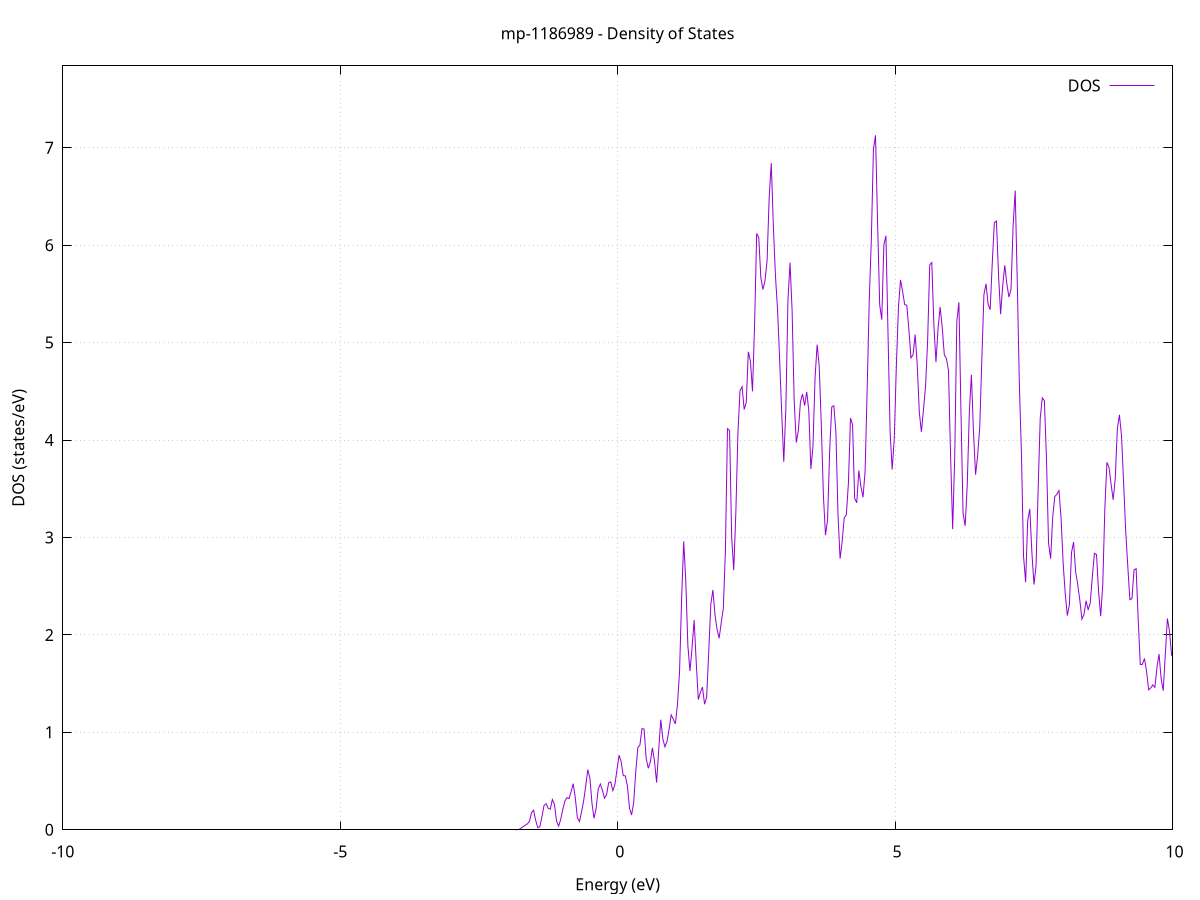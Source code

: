 set title 'mp-1186989 - Density of States'
set xlabel 'Energy (eV)'
set ylabel 'DOS (states/eV)'
set grid
set xrange [-10:10]
set yrange [0:7.840]
set xzeroaxis lt -1
set terminal png size 800,600
set output 'mp-1186989_dos_gnuplot.png'
plot '-' using 1:2 with lines title 'DOS'
-44.425500 0.000000
-44.388000 0.000000
-44.350400 0.000000
-44.312800 0.000000
-44.275200 0.000000
-44.237700 0.000000
-44.200100 0.000000
-44.162500 0.000000
-44.124900 0.000000
-44.087400 0.000000
-44.049800 0.000000
-44.012200 0.000000
-43.974600 0.000000
-43.937100 0.000000
-43.899500 0.000000
-43.861900 0.000000
-43.824300 0.000000
-43.786800 0.000000
-43.749200 0.000000
-43.711600 0.000000
-43.674000 0.000000
-43.636500 0.000000
-43.598900 0.000000
-43.561300 0.000000
-43.523700 0.000000
-43.486200 0.000000
-43.448600 0.000000
-43.411000 0.000000
-43.373400 0.000000
-43.335900 0.000000
-43.298300 0.000000
-43.260700 0.000000
-43.223100 0.000000
-43.185600 0.000000
-43.148000 0.000000
-43.110400 0.000000
-43.072800 0.000000
-43.035300 0.000000
-42.997700 0.000000
-42.960100 0.000000
-42.922500 0.000000
-42.885000 0.000000
-42.847400 0.000000
-42.809800 0.000000
-42.772200 0.000000
-42.734700 0.000000
-42.697100 0.000000
-42.659500 0.000000
-42.621900 0.000000
-42.584400 0.000000
-42.546800 0.000000
-42.509200 0.000000
-42.471600 0.000000
-42.434100 0.000000
-42.396500 0.000000
-42.358900 0.000000
-42.321300 0.000000
-42.283800 0.000000
-42.246200 0.000000
-42.208600 0.000000
-42.171000 0.000000
-42.133500 0.000000
-42.095900 0.000000
-42.058300 0.000000
-42.020700 0.000000
-41.983200 0.000000
-41.945600 0.000000
-41.908000 0.000000
-41.870400 0.000000
-41.832900 0.000000
-41.795300 0.000000
-41.757700 0.000000
-41.720100 0.000000
-41.682600 0.000000
-41.645000 0.000000
-41.607400 0.000000
-41.569800 0.000000
-41.532300 0.000000
-41.494700 0.000000
-41.457100 0.000000
-41.419500 0.000000
-41.382000 0.000000
-41.344400 0.000000
-41.306800 0.000000
-41.269200 0.000000
-41.231700 0.000000
-41.194100 0.000000
-41.156500 0.000400
-41.118900 0.029800
-41.081400 0.715500
-41.043800 6.028800
-41.006200 18.104100
-40.968600 19.587100
-40.931100 7.642500
-40.893500 1.065400
-40.855900 0.052300
-40.818300 0.000900
-40.780800 0.000000
-40.743200 0.000000
-40.705600 0.000000
-40.668000 0.000000
-40.630500 0.000000
-40.592900 0.000000
-40.555300 0.000000
-40.517700 0.000000
-40.480200 0.000000
-40.442600 0.000000
-40.405000 0.000000
-40.367400 0.000000
-40.329900 0.000000
-40.292300 0.000000
-40.254700 0.000000
-40.217100 0.000000
-40.179600 0.000000
-40.142000 0.000000
-40.104400 0.000000
-40.066800 0.000000
-40.029300 0.000000
-39.991700 0.000000
-39.954100 0.000000
-39.916500 0.000000
-39.879000 0.000000
-39.841400 0.000000
-39.803800 0.000000
-39.766200 0.000000
-39.728700 0.000000
-39.691100 0.000000
-39.653500 0.000000
-39.615900 0.000000
-39.578400 0.000000
-39.540800 0.000000
-39.503200 0.000000
-39.465600 0.000000
-39.428100 0.000000
-39.390500 0.000000
-39.352900 0.000000
-39.315300 0.000000
-39.277800 0.000000
-39.240200 0.000000
-39.202600 0.000000
-39.165000 0.000000
-39.127500 0.000000
-39.089900 0.000000
-39.052300 0.000000
-39.014700 0.000000
-38.977200 0.000000
-38.939600 0.000000
-38.902000 0.000000
-38.864400 0.000000
-38.826900 0.000000
-38.789300 0.000000
-38.751700 0.000600
-38.714100 0.021500
-38.676600 0.305200
-38.639000 1.806700
-38.601400 5.205200
-38.563800 9.350500
-38.526300 13.512000
-38.488700 17.459900
-38.451100 20.043600
-38.413500 21.289300
-38.376000 22.102800
-38.338400 23.982600
-38.300800 25.787800
-38.263200 26.775500
-38.225700 29.213300
-38.188100 33.203700
-38.150500 35.099900
-38.112900 35.343800
-38.075400 40.885800
-38.037800 46.874200
-38.000200 40.869900
-37.962600 22.323300
-37.925100 6.583200
-37.887500 0.940100
-37.849900 0.059500
-37.812300 0.001500
-37.774800 0.000000
-37.737200 0.000000
-37.699600 0.000000
-37.662000 0.000000
-37.624500 0.000000
-37.586900 0.000000
-37.549300 0.000000
-37.511700 0.000000
-37.474200 0.000000
-37.436600 0.000000
-37.399000 0.000000
-37.361400 0.000000
-37.323900 0.000000
-37.286300 0.000000
-37.248700 0.000000
-37.211100 0.000000
-37.173600 0.000000
-37.136000 0.000000
-37.098400 0.000000
-37.060800 0.000000
-37.023300 0.000000
-36.985700 0.000000
-36.948100 0.000000
-36.910500 0.000000
-36.873000 0.000000
-36.835400 0.000000
-36.797800 0.000000
-36.760200 0.000000
-36.722700 0.000000
-36.685100 0.000000
-36.647500 0.000000
-36.609900 0.000000
-36.572400 0.000000
-36.534800 0.000000
-36.497200 0.000000
-36.459600 0.000000
-36.422100 0.000000
-36.384500 0.000000
-36.346900 0.000000
-36.309300 0.000000
-36.271800 0.000000
-36.234200 0.000000
-36.196600 0.000000
-36.159000 0.000000
-36.121500 0.000000
-36.083900 0.000000
-36.046300 0.000000
-36.008700 0.000000
-35.971200 0.000000
-35.933600 0.000000
-35.896000 0.000000
-35.858400 0.000000
-35.820900 0.000000
-35.783300 0.000000
-35.745700 0.000000
-35.708100 0.000000
-35.670600 0.000000
-35.633000 0.000000
-35.595400 0.000000
-35.557800 0.000000
-35.520300 0.000000
-35.482700 0.000000
-35.445100 0.000000
-35.407500 0.000000
-35.370000 0.000000
-35.332400 0.000000
-35.294800 0.000000
-35.257200 0.000000
-35.219700 0.000000
-35.182100 0.000000
-35.144500 0.000000
-35.106900 0.000000
-35.069400 0.000000
-35.031800 0.000000
-34.994200 0.000000
-34.956600 0.000000
-34.919100 0.000000
-34.881500 0.000000
-34.843900 0.000000
-34.806300 0.000000
-34.768800 0.000000
-34.731200 0.000000
-34.693600 0.000000
-34.656000 0.000000
-34.618500 0.000000
-34.580900 0.000000
-34.543300 0.000000
-34.505700 0.000000
-34.468200 0.000000
-34.430600 0.000000
-34.393000 0.000000
-34.355400 0.000000
-34.317900 0.000000
-34.280300 0.000000
-34.242700 0.000000
-34.205100 0.000000
-34.167600 0.000000
-34.130000 0.000000
-34.092400 0.000000
-34.054800 0.000000
-34.017300 0.000000
-33.979700 0.000000
-33.942100 0.000000
-33.904500 0.000000
-33.867000 0.000000
-33.829400 0.000000
-33.791800 0.000000
-33.754200 0.000000
-33.716700 0.000000
-33.679100 0.000000
-33.641500 0.000000
-33.603900 0.000000
-33.566400 0.000000
-33.528800 0.000000
-33.491200 0.000000
-33.453600 0.000000
-33.416100 0.000000
-33.378500 0.000000
-33.340900 0.000000
-33.303300 0.000000
-33.265800 0.000000
-33.228200 0.000000
-33.190600 0.000000
-33.153000 0.000000
-33.115500 0.000000
-33.077900 0.000000
-33.040300 0.000000
-33.002700 0.000000
-32.965200 0.000000
-32.927600 0.000000
-32.890000 0.000000
-32.852400 0.000000
-32.814900 0.000000
-32.777300 0.000000
-32.739700 0.000000
-32.702100 0.000000
-32.664600 0.000000
-32.627000 0.000000
-32.589400 0.000000
-32.551800 0.000000
-32.514200 0.000000
-32.476700 0.000000
-32.439100 0.000000
-32.401500 0.000000
-32.363900 0.000000
-32.326400 0.000000
-32.288800 0.000000
-32.251200 0.000000
-32.213600 0.000000
-32.176100 0.000000
-32.138500 0.000000
-32.100900 0.000000
-32.063300 0.000000
-32.025800 0.000000
-31.988200 0.000000
-31.950600 0.000000
-31.913000 0.000000
-31.875500 0.000000
-31.837900 0.000000
-31.800300 0.000000
-31.762700 0.000000
-31.725200 0.000000
-31.687600 0.000000
-31.650000 0.000000
-31.612400 0.000000
-31.574900 0.000000
-31.537300 0.000000
-31.499700 0.000000
-31.462100 0.000000
-31.424600 0.000000
-31.387000 0.000000
-31.349400 0.000000
-31.311800 0.000000
-31.274300 0.000000
-31.236700 0.000000
-31.199100 0.000000
-31.161500 0.000000
-31.124000 0.000000
-31.086400 0.000000
-31.048800 0.000000
-31.011200 0.000000
-30.973700 0.000000
-30.936100 0.000000
-30.898500 0.000000
-30.860900 0.000000
-30.823400 0.000000
-30.785800 0.000000
-30.748200 0.000000
-30.710600 0.000000
-30.673100 0.000000
-30.635500 0.000000
-30.597900 0.000000
-30.560300 0.000000
-30.522800 0.000000
-30.485200 0.000000
-30.447600 0.000000
-30.410000 0.000000
-30.372500 0.000000
-30.334900 0.000000
-30.297300 0.000000
-30.259700 0.000000
-30.222200 0.000000
-30.184600 0.000000
-30.147000 0.000000
-30.109400 0.000000
-30.071900 0.000000
-30.034300 0.000000
-29.996700 0.000000
-29.959100 0.000000
-29.921600 0.000000
-29.884000 0.000000
-29.846400 0.000000
-29.808800 0.000000
-29.771300 0.000000
-29.733700 0.000000
-29.696100 0.000000
-29.658500 0.000000
-29.621000 0.000000
-29.583400 0.000000
-29.545800 0.000000
-29.508200 0.000000
-29.470700 0.000000
-29.433100 0.000000
-29.395500 0.000000
-29.357900 0.000000
-29.320400 0.000000
-29.282800 0.000000
-29.245200 0.000000
-29.207600 0.000000
-29.170100 0.000000
-29.132500 0.000000
-29.094900 0.000000
-29.057300 0.000000
-29.019800 0.000000
-28.982200 0.000000
-28.944600 0.000000
-28.907000 0.000000
-28.869500 0.000000
-28.831900 0.000000
-28.794300 0.000000
-28.756700 0.000000
-28.719200 0.000000
-28.681600 0.000000
-28.644000 0.000000
-28.606400 0.000000
-28.568900 0.000000
-28.531300 0.000000
-28.493700 0.000000
-28.456100 0.000000
-28.418600 0.000000
-28.381000 0.000000
-28.343400 0.000000
-28.305800 0.000000
-28.268300 0.000000
-28.230700 0.000000
-28.193100 0.000000
-28.155500 0.000000
-28.118000 0.000000
-28.080400 0.000000
-28.042800 0.000000
-28.005200 0.000000
-27.967700 0.000000
-27.930100 0.000000
-27.892500 0.000000
-27.854900 0.000000
-27.817400 0.000000
-27.779800 0.000000
-27.742200 0.000000
-27.704600 0.000000
-27.667100 0.000000
-27.629500 0.000000
-27.591900 0.000000
-27.554300 0.000000
-27.516800 0.000000
-27.479200 0.000000
-27.441600 0.000000
-27.404000 0.000000
-27.366500 0.000000
-27.328900 0.000000
-27.291300 0.000000
-27.253700 0.000000
-27.216200 0.000000
-27.178600 0.000000
-27.141000 0.000000
-27.103400 0.000000
-27.065900 0.000000
-27.028300 0.000000
-26.990700 0.000000
-26.953100 0.000000
-26.915600 0.000000
-26.878000 0.000000
-26.840400 0.000000
-26.802800 0.000000
-26.765300 0.000000
-26.727700 0.000000
-26.690100 0.000000
-26.652500 0.000000
-26.615000 0.000000
-26.577400 0.000000
-26.539800 0.000000
-26.502200 0.000000
-26.464700 0.000000
-26.427100 0.000000
-26.389500 0.000000
-26.351900 0.000000
-26.314400 0.000000
-26.276800 0.000000
-26.239200 0.000000
-26.201600 0.000000
-26.164100 0.000000
-26.126500 0.000000
-26.088900 0.000000
-26.051300 0.000000
-26.013800 0.000000
-25.976200 0.000000
-25.938600 0.000000
-25.901000 0.000000
-25.863500 0.000000
-25.825900 0.000000
-25.788300 0.000000
-25.750700 0.000000
-25.713200 0.000000
-25.675600 0.000000
-25.638000 0.000000
-25.600400 0.000000
-25.562900 0.000000
-25.525300 0.000000
-25.487700 0.000000
-25.450100 0.000000
-25.412600 0.000000
-25.375000 0.000000
-25.337400 0.000000
-25.299800 0.000000
-25.262300 0.000000
-25.224700 0.000000
-25.187100 0.000000
-25.149500 0.000000
-25.112000 0.000000
-25.074400 0.000000
-25.036800 0.000000
-24.999200 0.000000
-24.961700 0.000000
-24.924100 0.000000
-24.886500 0.000000
-24.848900 0.000000
-24.811400 0.000000
-24.773800 0.000000
-24.736200 0.000000
-24.698600 0.000000
-24.661100 0.000000
-24.623500 0.000000
-24.585900 0.000000
-24.548300 0.000000
-24.510800 0.000000
-24.473200 0.000000
-24.435600 0.000000
-24.398000 0.000000
-24.360500 0.000000
-24.322900 0.000000
-24.285300 0.000000
-24.247700 0.000000
-24.210200 0.000000
-24.172600 0.000000
-24.135000 0.000000
-24.097400 0.000000
-24.059900 0.000000
-24.022300 0.000000
-23.984700 0.000000
-23.947100 0.000000
-23.909600 0.000000
-23.872000 0.000000
-23.834400 0.000000
-23.796800 0.000000
-23.759300 0.000000
-23.721700 0.000000
-23.684100 0.000000
-23.646500 0.000000
-23.609000 0.000000
-23.571400 0.000000
-23.533800 0.000000
-23.496200 0.000000
-23.458700 0.000000
-23.421100 0.000000
-23.383500 0.000000
-23.345900 0.000000
-23.308400 0.000000
-23.270800 0.000000
-23.233200 0.000000
-23.195600 0.000000
-23.158100 0.000000
-23.120500 0.000000
-23.082900 0.000000
-23.045300 0.000000
-23.007800 0.000000
-22.970200 0.000000
-22.932600 0.000000
-22.895000 0.000000
-22.857500 0.000000
-22.819900 0.000000
-22.782300 0.000000
-22.744700 0.000000
-22.707200 0.000000
-22.669600 0.000000
-22.632000 0.000000
-22.594400 0.000000
-22.556900 0.000000
-22.519300 0.000000
-22.481700 0.000000
-22.444100 0.000000
-22.406600 0.000000
-22.369000 0.000000
-22.331400 0.000000
-22.293800 0.000000
-22.256300 0.000000
-22.218700 0.000000
-22.181100 0.000000
-22.143500 0.000000
-22.106000 0.000000
-22.068400 0.000000
-22.030800 0.000000
-21.993200 0.000000
-21.955700 0.000000
-21.918100 0.000000
-21.880500 0.000000
-21.842900 0.000000
-21.805400 0.000000
-21.767800 0.000000
-21.730200 0.000000
-21.692600 0.000000
-21.655100 0.000000
-21.617500 0.000000
-21.579900 0.000000
-21.542300 0.000000
-21.504800 0.000000
-21.467200 0.000000
-21.429600 0.000000
-21.392000 0.000000
-21.354500 0.000000
-21.316900 0.000000
-21.279300 0.000000
-21.241700 0.000000
-21.204200 0.000000
-21.166600 0.000000
-21.129000 0.000000
-21.091400 0.000000
-21.053900 0.000000
-21.016300 0.000000
-20.978700 0.000000
-20.941100 0.000000
-20.903600 0.000000
-20.866000 0.000000
-20.828400 0.000000
-20.790800 0.000000
-20.753300 0.000000
-20.715700 0.000000
-20.678100 0.000000
-20.640500 0.000000
-20.603000 0.000000
-20.565400 0.000000
-20.527800 0.000000
-20.490200 0.000000
-20.452700 0.000000
-20.415100 0.000000
-20.377500 0.000000
-20.339900 0.000000
-20.302400 0.000000
-20.264800 0.000000
-20.227200 0.000000
-20.189600 0.000000
-20.152100 0.000000
-20.114500 0.000000
-20.076900 0.000000
-20.039300 0.000000
-20.001800 0.000000
-19.964200 0.001600
-19.926600 0.090400
-19.889000 1.853800
-19.851500 14.396400
-19.813900 44.460600
-19.776300 57.635000
-19.738700 32.504700
-19.701200 7.914000
-19.663600 0.792700
-19.626000 0.030800
-19.588400 0.000400
-19.550900 0.000000
-19.513300 0.000000
-19.475700 0.000000
-19.438100 0.000000
-19.400600 0.000000
-19.363000 0.000000
-19.325400 0.000000
-19.287800 0.000000
-19.250300 0.000000
-19.212700 0.000000
-19.175100 0.000000
-19.137500 0.000000
-19.099900 0.000000
-19.062400 0.000000
-19.024800 0.000000
-18.987200 0.000000
-18.949600 0.000000
-18.912100 0.000000
-18.874500 0.000000
-18.836900 0.000000
-18.799300 0.000000
-18.761800 0.000000
-18.724200 0.000000
-18.686600 0.000000
-18.649000 0.000000
-18.611500 0.000000
-18.573900 0.000000
-18.536300 0.000000
-18.498700 0.000000
-18.461200 0.000000
-18.423600 0.000000
-18.386000 0.000000
-18.348400 0.000000
-18.310900 0.000000
-18.273300 0.000000
-18.235700 0.000000
-18.198100 0.000000
-18.160600 0.000000
-18.123000 0.000000
-18.085400 0.000000
-18.047800 0.000000
-18.010300 0.000000
-17.972700 0.000000
-17.935100 0.000000
-17.897500 0.000000
-17.860000 0.000000
-17.822400 0.000000
-17.784800 0.000000
-17.747200 0.000000
-17.709700 0.000000
-17.672100 0.000000
-17.634500 0.000000
-17.596900 0.000000
-17.559400 0.000000
-17.521800 0.000000
-17.484200 0.000000
-17.446600 0.000000
-17.409100 0.000000
-17.371500 0.000000
-17.333900 0.000000
-17.296300 0.000000
-17.258800 0.000000
-17.221200 0.000000
-17.183600 0.000000
-17.146000 0.000000
-17.108500 0.000000
-17.070900 0.000000
-17.033300 0.000000
-16.995700 0.000000
-16.958200 0.000000
-16.920600 0.000000
-16.883000 0.000000
-16.845400 0.000000
-16.807900 0.000000
-16.770300 0.000000
-16.732700 0.000000
-16.695100 0.000000
-16.657600 0.000000
-16.620000 0.000000
-16.582400 0.000000
-16.544800 0.000000
-16.507300 0.000000
-16.469700 0.000000
-16.432100 0.000000
-16.394500 0.000000
-16.357000 0.000000
-16.319400 0.000000
-16.281800 0.000000
-16.244200 0.000000
-16.206700 0.000000
-16.169100 0.000000
-16.131500 0.000000
-16.093900 0.000000
-16.056400 0.000000
-16.018800 0.000000
-15.981200 0.000000
-15.943600 0.000000
-15.906100 0.000000
-15.868500 0.000000
-15.830900 0.000000
-15.793300 0.000000
-15.755800 0.000000
-15.718200 0.000000
-15.680600 0.000000
-15.643000 0.000000
-15.605500 0.000000
-15.567900 0.000000
-15.530300 0.000000
-15.492700 0.000000
-15.455200 0.000000
-15.417600 0.000000
-15.380000 0.000000
-15.342400 0.000000
-15.304900 0.000000
-15.267300 0.000000
-15.229700 0.000000
-15.192100 0.000000
-15.154600 0.000000
-15.117000 0.000000
-15.079400 0.000000
-15.041800 0.000000
-15.004300 0.000000
-14.966700 0.000000
-14.929100 0.000000
-14.891500 0.000000
-14.854000 0.000000
-14.816400 0.000000
-14.778800 0.000000
-14.741200 0.000000
-14.703700 0.000000
-14.666100 0.000000
-14.628500 0.000000
-14.590900 0.000000
-14.553400 0.000000
-14.515800 0.000000
-14.478200 0.000000
-14.440600 0.000000
-14.403100 0.000000
-14.365500 0.000000
-14.327900 0.000000
-14.290300 0.000000
-14.252800 0.000000
-14.215200 0.000000
-14.177600 0.000000
-14.140000 0.000000
-14.102500 0.000000
-14.064900 0.000000
-14.027300 0.000000
-13.989700 0.000000
-13.952200 0.000000
-13.914600 0.000000
-13.877000 0.000000
-13.839400 0.000000
-13.801900 0.000000
-13.764300 0.000000
-13.726700 0.000000
-13.689100 0.000000
-13.651600 0.000000
-13.614000 0.000000
-13.576400 0.000000
-13.538800 0.000000
-13.501300 0.000000
-13.463700 0.000000
-13.426100 0.000000
-13.388500 0.000000
-13.351000 0.000000
-13.313400 0.000000
-13.275800 0.000000
-13.238200 0.000000
-13.200700 0.000000
-13.163100 0.000000
-13.125500 0.000000
-13.087900 0.000000
-13.050400 0.000000
-13.012800 0.000000
-12.975200 0.000000
-12.937600 0.000000
-12.900100 0.000000
-12.862500 0.000000
-12.824900 0.000000
-12.787300 0.000000
-12.749800 0.000000
-12.712200 0.000000
-12.674600 0.000000
-12.637000 0.000000
-12.599500 0.000000
-12.561900 0.000000
-12.524300 0.000000
-12.486700 0.000000
-12.449200 0.000000
-12.411600 0.000000
-12.374000 0.000000
-12.336400 0.000000
-12.298900 0.000000
-12.261300 0.000000
-12.223700 0.000000
-12.186100 0.000000
-12.148600 0.000000
-12.111000 0.000000
-12.073400 0.000000
-12.035800 0.000000
-11.998300 0.000000
-11.960700 0.000000
-11.923100 0.000000
-11.885500 0.000000
-11.848000 0.000000
-11.810400 0.000000
-11.772800 0.000000
-11.735200 0.000000
-11.697700 0.000000
-11.660100 0.000000
-11.622500 0.000000
-11.584900 0.000000
-11.547400 0.000000
-11.509800 0.000000
-11.472200 0.000000
-11.434600 0.000000
-11.397100 0.000000
-11.359500 0.000000
-11.321900 0.000000
-11.284300 0.000000
-11.246800 0.000000
-11.209200 0.000000
-11.171600 0.000000
-11.134000 0.000000
-11.096500 0.000000
-11.058900 0.000000
-11.021300 0.000000
-10.983700 0.000000
-10.946200 0.000000
-10.908600 0.000000
-10.871000 0.000000
-10.833400 0.000000
-10.795900 0.000000
-10.758300 0.000000
-10.720700 0.000000
-10.683100 0.000000
-10.645600 0.000000
-10.608000 0.000000
-10.570400 0.000000
-10.532800 0.000000
-10.495300 0.000000
-10.457700 0.000000
-10.420100 0.000000
-10.382500 0.000000
-10.345000 0.000000
-10.307400 0.000000
-10.269800 0.000000
-10.232200 0.000000
-10.194700 0.000000
-10.157100 0.000000
-10.119500 0.000000
-10.081900 0.000000
-10.044400 0.000000
-10.006800 0.000000
-9.969200 0.000000
-9.931600 0.000000
-9.894100 0.000000
-9.856500 0.000000
-9.818900 0.000000
-9.781300 0.000000
-9.743800 0.000000
-9.706200 0.000000
-9.668600 0.000000
-9.631000 0.000000
-9.593500 0.000000
-9.555900 0.000000
-9.518300 0.000000
-9.480700 0.000000
-9.443200 0.000000
-9.405600 0.000000
-9.368000 0.000000
-9.330400 0.000000
-9.292900 0.000000
-9.255300 0.000000
-9.217700 0.000000
-9.180100 0.000000
-9.142600 0.000000
-9.105000 0.000000
-9.067400 0.000000
-9.029800 0.000000
-8.992300 0.000000
-8.954700 0.000000
-8.917100 0.000000
-8.879500 0.000000
-8.842000 0.000000
-8.804400 0.000000
-8.766800 0.000000
-8.729200 0.000000
-8.691700 0.000000
-8.654100 0.000000
-8.616500 0.000000
-8.578900 0.000000
-8.541400 0.000000
-8.503800 0.000000
-8.466200 0.000000
-8.428600 0.000000
-8.391100 0.000000
-8.353500 0.000000
-8.315900 0.000000
-8.278300 0.000000
-8.240800 0.000000
-8.203200 0.000000
-8.165600 0.000000
-8.128000 0.000000
-8.090500 0.000000
-8.052900 0.000000
-8.015300 0.000000
-7.977700 0.000000
-7.940200 0.000000
-7.902600 0.000000
-7.865000 0.000000
-7.827400 0.000000
-7.789900 0.000000
-7.752300 0.000000
-7.714700 0.000000
-7.677100 0.000000
-7.639600 0.000000
-7.602000 0.000000
-7.564400 0.000000
-7.526800 0.000000
-7.489300 0.000000
-7.451700 0.000000
-7.414100 0.000000
-7.376500 0.000000
-7.339000 0.000000
-7.301400 0.000000
-7.263800 0.000000
-7.226200 0.000000
-7.188700 0.000000
-7.151100 0.000000
-7.113500 0.000000
-7.075900 0.000000
-7.038400 0.000000
-7.000800 0.000000
-6.963200 0.000000
-6.925600 0.000000
-6.888100 0.000000
-6.850500 0.000000
-6.812900 0.000000
-6.775300 0.000000
-6.737800 0.000000
-6.700200 0.000000
-6.662600 0.000000
-6.625000 0.000000
-6.587500 0.000000
-6.549900 0.000000
-6.512300 0.000000
-6.474700 0.000000
-6.437200 0.000000
-6.399600 0.000000
-6.362000 0.000000
-6.324400 0.000000
-6.286900 0.000000
-6.249300 0.000000
-6.211700 0.000000
-6.174100 0.000000
-6.136600 0.000000
-6.099000 0.000000
-6.061400 0.000000
-6.023800 0.000000
-5.986300 0.000000
-5.948700 0.000000
-5.911100 0.000000
-5.873500 0.000000
-5.835900 0.000000
-5.798400 0.000000
-5.760800 0.000000
-5.723200 0.000000
-5.685600 0.000000
-5.648100 0.000000
-5.610500 0.000000
-5.572900 0.000000
-5.535300 0.000000
-5.497800 0.000000
-5.460200 0.000000
-5.422600 0.000000
-5.385000 0.000000
-5.347500 0.000000
-5.309900 0.000000
-5.272300 0.000000
-5.234700 0.000000
-5.197200 0.000000
-5.159600 0.000000
-5.122000 0.000000
-5.084400 0.000000
-5.046900 0.000000
-5.009300 0.000000
-4.971700 0.000000
-4.934100 0.000000
-4.896600 0.000000
-4.859000 0.000000
-4.821400 0.000000
-4.783800 0.000000
-4.746300 0.000000
-4.708700 0.000000
-4.671100 0.000000
-4.633500 0.000000
-4.596000 0.000000
-4.558400 0.000000
-4.520800 0.000000
-4.483200 0.000000
-4.445700 0.000000
-4.408100 0.000000
-4.370500 0.000000
-4.332900 0.000000
-4.295400 0.000000
-4.257800 0.000000
-4.220200 0.000000
-4.182600 0.000000
-4.145100 0.000000
-4.107500 0.000000
-4.069900 0.000000
-4.032300 0.000000
-3.994800 0.000000
-3.957200 0.000000
-3.919600 0.000000
-3.882000 0.000000
-3.844500 0.000000
-3.806900 0.000000
-3.769300 0.000000
-3.731700 0.000000
-3.694200 0.000000
-3.656600 0.000000
-3.619000 0.000000
-3.581400 0.000000
-3.543900 0.000000
-3.506300 0.000000
-3.468700 0.000000
-3.431100 0.000000
-3.393600 0.000000
-3.356000 0.000000
-3.318400 0.000000
-3.280800 0.000000
-3.243300 0.000000
-3.205700 0.000000
-3.168100 0.000000
-3.130500 0.000000
-3.093000 0.000000
-3.055400 0.000000
-3.017800 0.000000
-2.980200 0.000000
-2.942700 0.000000
-2.905100 0.000000
-2.867500 0.000000
-2.829900 0.000000
-2.792400 0.000000
-2.754800 0.000000
-2.717200 0.000000
-2.679600 0.000000
-2.642100 0.000000
-2.604500 0.000000
-2.566900 0.000000
-2.529300 0.000000
-2.491800 0.000000
-2.454200 0.000000
-2.416600 0.000000
-2.379000 0.000000
-2.341500 0.000000
-2.303900 0.000000
-2.266300 0.000000
-2.228700 0.000000
-2.191200 0.000000
-2.153600 0.000000
-2.116000 0.000000
-2.078400 0.000000
-2.040900 0.000000
-2.003300 0.000000
-1.965700 0.000000
-1.928100 0.000000
-1.890600 0.000000
-1.853000 0.000000
-1.815400 0.000300
-1.777800 0.003900
-1.740300 0.017100
-1.702700 0.032400
-1.665100 0.046300
-1.627500 0.060200
-1.590000 0.086100
-1.552400 0.175500
-1.514800 0.200800
-1.477200 0.096800
-1.439700 0.021300
-1.402100 0.032200
-1.364500 0.133300
-1.326900 0.249100
-1.289400 0.267700
-1.251800 0.220400
-1.214200 0.211500
-1.176600 0.310500
-1.139100 0.261800
-1.101500 0.090000
-1.063900 0.037500
-1.026300 0.105500
-0.988800 0.209000
-0.951200 0.295100
-0.913600 0.330000
-0.876000 0.320100
-0.838500 0.392200
-0.800900 0.473700
-0.763300 0.328800
-0.725700 0.123400
-0.688200 0.084800
-0.650600 0.183700
-0.613000 0.296200
-0.575400 0.449600
-0.537900 0.617500
-0.500300 0.530800
-0.462700 0.272500
-0.425100 0.117400
-0.387600 0.218600
-0.350000 0.417400
-0.312400 0.469700
-0.274800 0.406400
-0.237300 0.324700
-0.199700 0.358000
-0.162100 0.482400
-0.124500 0.491900
-0.087000 0.401700
-0.049400 0.462400
-0.011800 0.618000
0.025800 0.765700
0.063300 0.698300
0.100900 0.555300
0.138500 0.553600
0.176100 0.449200
0.213600 0.223300
0.251200 0.151300
0.288800 0.277700
0.326400 0.595500
0.363900 0.843000
0.401500 0.870400
0.439100 1.039500
0.476700 1.032100
0.514200 0.732100
0.551800 0.631100
0.589400 0.696300
0.627000 0.841200
0.664500 0.702700
0.702100 0.484200
0.739700 0.816300
0.777300 1.130300
0.814800 0.931900
0.852400 0.851400
0.890000 0.907300
0.927600 1.033600
0.965100 1.179400
1.002700 1.135400
1.040300 1.086800
1.077900 1.284100
1.115400 1.618600
1.153000 2.366900
1.190600 2.959900
1.228200 2.550900
1.265700 1.889000
1.303300 1.628300
1.340900 1.867700
1.378500 2.151700
1.416000 1.721000
1.453600 1.336400
1.491200 1.410500
1.528800 1.464600
1.566300 1.288500
1.603900 1.360500
1.641500 1.820200
1.679100 2.315500
1.716600 2.460800
1.754200 2.210500
1.791800 2.054900
1.829400 1.965700
1.866900 2.126100
1.904500 2.270300
1.942100 2.865800
1.979700 4.116500
2.017200 4.098600
2.054800 3.006100
2.092400 2.664200
2.130000 3.247600
2.167500 4.068200
2.205100 4.505000
2.242700 4.547400
2.280300 4.313400
2.317800 4.387300
2.355400 4.905200
2.393000 4.810100
2.430600 4.499700
2.468100 5.179400
2.505700 6.120500
2.543300 6.077600
2.580900 5.665600
2.618400 5.544900
2.656000 5.636600
2.693600 5.846300
2.731200 6.490100
2.768700 6.841900
2.806300 6.202500
2.843900 5.688100
2.881500 5.345000
2.919000 4.833400
2.956600 4.284300
2.994200 3.776600
3.031800 4.326200
3.069300 5.435100
3.106900 5.820300
3.144500 5.327100
3.182100 4.397500
3.219600 3.974400
3.257200 4.099100
3.294800 4.392500
3.332400 4.471300
3.369900 4.354100
3.407500 4.494000
3.445100 4.302800
3.482700 3.702500
3.520200 3.933300
3.557800 4.637300
3.595400 4.979400
3.633000 4.756000
3.670500 4.154400
3.708100 3.434600
3.745700 3.023900
3.783300 3.178000
3.820800 3.882600
3.858400 4.338700
3.896000 4.352500
3.933600 4.083700
3.971100 3.238100
4.008700 2.782100
4.046300 2.955900
4.083900 3.205300
4.121400 3.230200
4.159000 3.554600
4.196600 4.225000
4.234200 4.156100
4.271700 3.400700
4.309300 3.355900
4.346900 3.686000
4.384500 3.522800
4.422000 3.411900
4.459600 3.676100
4.497200 4.519300
4.534800 5.432800
4.572300 6.063300
4.609900 6.983700
4.647500 7.127200
4.685100 6.230700
4.722600 5.390200
4.760200 5.235700
4.797800 6.003100
4.835400 6.096500
4.872900 5.090800
4.910500 4.082900
4.948100 3.697300
4.985700 4.011500
5.023200 4.762000
5.060800 5.362100
5.098400 5.643500
5.136000 5.525100
5.173500 5.389400
5.211100 5.382800
5.248700 5.137400
5.286300 4.842700
5.323800 4.875200
5.361400 5.082600
5.399000 4.778100
5.436600 4.287400
5.474100 4.083500
5.511700 4.311000
5.549300 4.551200
5.586900 5.023000
5.624400 5.797200
5.662000 5.821300
5.699600 5.176800
5.737200 4.799200
5.774700 5.143900
5.812300 5.365700
5.849900 5.157400
5.887500 4.872700
5.925000 4.838000
5.962600 4.712200
6.000200 3.846600
6.037800 3.084900
6.075300 3.832100
6.112900 5.217400
6.150500 5.414000
6.188100 4.275600
6.225600 3.247500
6.263200 3.119400
6.300800 3.538700
6.338400 4.286800
6.375900 4.670100
6.413500 4.076000
6.451100 3.643900
6.488700 3.846100
6.526200 4.134600
6.563800 4.828100
6.601400 5.492900
6.639000 5.603900
6.676500 5.393200
6.714100 5.337600
6.751700 5.818200
6.789300 6.231600
6.826800 6.247500
6.864400 5.700100
6.902000 5.291900
6.939600 5.583300
6.977100 5.794000
7.014700 5.601300
7.052300 5.466600
7.089900 5.548000
7.127400 6.198700
7.165000 6.560400
7.202600 5.614700
7.240200 4.568900
7.277700 3.855200
7.315300 2.807400
7.352900 2.541200
7.390500 3.171500
7.428100 3.292800
7.465600 2.848400
7.503200 2.517100
7.540800 2.707100
7.578400 3.488100
7.615900 4.222500
7.653500 4.433200
7.691100 4.403600
7.728700 3.805000
7.766200 2.942300
7.803800 2.782300
7.841400 3.212800
7.879000 3.420100
7.916500 3.444100
7.954100 3.480800
7.991700 3.197700
8.029300 2.737100
8.066800 2.422800
8.104400 2.198100
8.142000 2.312000
8.179600 2.843000
8.217100 2.952900
8.254700 2.646000
8.292300 2.515700
8.329900 2.355600
8.367400 2.162200
8.405000 2.208000
8.442600 2.350000
8.480200 2.255900
8.517700 2.328800
8.555300 2.595400
8.592900 2.838000
8.630500 2.825200
8.668000 2.441700
8.705600 2.192400
8.743200 2.516300
8.780800 3.297900
8.818300 3.771500
8.855900 3.719300
8.893500 3.544600
8.931100 3.386200
8.968600 3.611300
9.006200 4.115300
9.043800 4.259400
9.081400 4.039600
9.118900 3.562700
9.156500 3.064700
9.194100 2.704900
9.231700 2.360900
9.269200 2.371800
9.306800 2.667900
9.344400 2.679500
9.382000 2.153700
9.419500 1.695800
9.457100 1.697600
9.494700 1.758200
9.532300 1.629000
9.569800 1.435900
9.607400 1.455400
9.645000 1.487400
9.682600 1.461600
9.720100 1.668700
9.757700 1.803500
9.795300 1.550900
9.832900 1.427800
9.870400 1.797000
9.908000 2.168200
9.945600 2.040700
9.983200 1.793600
10.020700 1.814600
10.058300 1.878000
10.095900 1.752900
10.133500 1.679400
10.171000 2.166900
10.208600 3.187000
10.246200 3.654200
10.283800 3.542300
10.321300 3.287900
10.358900 2.860800
10.396500 2.812200
10.434100 2.835900
10.471600 2.653600
10.509200 2.464000
10.546800 2.245000
10.584400 2.304800
10.621900 2.666000
10.659500 2.954600
10.697100 2.958700
10.734700 2.631300
10.772200 2.784400
10.809800 3.297100
10.847400 3.165200
10.885000 2.611000
10.922500 2.667800
10.960100 3.005700
10.997700 3.033800
11.035300 3.292700
11.072800 3.843700
11.110400 4.307500
11.148000 4.156500
11.185600 3.810600
11.223100 3.804800
11.260700 4.373100
11.298300 5.178600
11.335900 5.452800
11.373400 5.683400
11.411000 5.387300
11.448600 4.759200
11.486200 5.454300
11.523700 6.443600
11.561300 6.373500
11.598900 6.035200
11.636500 6.174200
11.674000 6.240300
11.711600 6.017000
11.749200 5.678300
11.786800 4.981900
11.824300 4.382200
11.861900 4.001700
11.899500 3.559900
11.937100 3.349700
11.974600 3.436500
12.012200 3.061400
12.049800 2.405300
12.087400 2.529200
12.124900 2.862800
12.162500 2.532800
12.200100 1.704800
12.237700 1.337600
12.275200 1.532100
12.312800 1.456000
12.350400 1.111200
12.388000 1.213700
12.425500 1.568300
12.463100 2.011800
12.500700 2.253200
12.538300 2.196100
12.575800 2.177300
12.613400 1.805500
12.651000 1.529900
12.688600 1.436900
12.726100 1.299000
12.763700 1.279200
12.801300 1.366800
12.838900 1.602700
12.876400 1.692800
12.914000 1.400900
12.951600 1.215500
12.989200 1.408000
13.026700 1.675200
13.064300 1.789000
13.101900 1.786300
13.139500 1.701300
13.177000 1.871000
13.214600 2.219200
13.252200 1.882400
13.289800 1.142400
13.327300 0.841600
13.364900 1.056200
13.402500 1.348100
13.440100 1.517400
13.477600 1.650300
13.515200 1.980700
13.552800 2.094400
13.590400 1.932500
13.627900 1.841300
13.665500 1.667400
13.703100 1.665200
13.740700 1.825600
13.778200 1.813400
13.815800 1.499500
13.853400 1.033000
13.891000 0.649100
13.928500 0.500700
13.966100 0.616000
14.003700 0.822400
14.041300 0.847300
14.078800 0.867000
14.116400 1.213900
14.154000 1.180300
14.191600 0.738700
14.229100 0.707200
14.266700 0.877400
14.304300 0.821900
14.341900 0.563200
14.379400 0.627400
14.417000 1.022900
14.454600 1.203400
14.492200 1.166500
14.529700 0.995800
14.567300 1.035300
14.604900 1.449900
14.642500 1.533000
14.680000 1.356800
14.717600 1.480500
14.755200 1.558000
14.792800 1.190500
14.830300 0.930100
14.867900 1.309500
14.905500 1.533800
14.943100 1.004500
14.980600 0.565300
15.018200 0.800100
15.055800 1.263100
15.093400 1.325800
15.130900 1.055900
15.168500 0.971800
15.206100 1.053200
15.243700 1.186900
15.281200 1.327800
15.318800 1.411300
15.356400 1.430400
15.394000 1.451500
15.431500 1.521400
15.469100 1.541300
15.506700 1.963000
15.544300 2.177600
15.581800 1.742900
15.619400 1.540400
15.657000 1.753200
15.694600 1.915900
15.732100 1.967300
15.769700 1.943700
15.807300 1.527600
15.844900 1.181300
15.882400 1.286500
15.920000 1.314000
15.957600 1.172900
15.995200 1.141000
16.032700 1.192300
16.070300 1.049700
16.107900 0.853200
16.145500 0.785900
16.183000 0.834100
16.220600 1.010000
16.258200 1.339400
16.295800 1.672600
16.333300 1.639800
16.370900 1.332200
16.408500 1.430200
16.446100 1.755700
16.483600 1.717900
16.521200 1.412600
16.558800 1.347700
16.596400 1.434300
16.633900 1.306900
16.671500 1.425200
16.709100 1.660600
16.746700 1.629400
16.784200 1.547000
16.821800 1.760600
16.859400 2.212900
16.897000 1.961000
16.934500 1.216300
16.972100 0.733400
17.009700 0.478000
17.047300 0.455500
17.084800 0.750500
17.122400 1.289600
17.160000 1.715700
17.197600 1.788900
17.235100 1.480000
17.272700 1.107400
17.310300 0.957600
17.347900 0.846500
17.385400 0.801600
17.423000 0.981100
17.460600 1.354800
17.498200 1.708800
17.535700 1.589700
17.573300 1.444700
17.610900 1.453500
17.648500 1.193600
17.686000 0.998000
17.723600 1.035600
17.761200 1.132200
17.798800 1.317200
17.836300 1.299000
17.873900 1.182000
17.911500 1.320500
17.949100 1.279100
17.986600 1.076800
18.024200 0.917800
18.061800 1.051600
18.099400 1.273600
18.136900 1.405200
18.174500 1.831700
18.212100 2.265500
18.249700 2.077900
18.287200 1.447700
18.324800 1.020300
18.362400 0.921900
18.400000 0.740200
18.437500 0.577800
18.475100 0.677700
18.512700 0.965800
18.550300 1.393900
18.587800 1.903100
18.625400 2.043700
18.663000 1.631100
18.700600 1.328400
18.738100 1.240700
18.775700 1.104000
18.813300 1.316000
18.850900 1.678000
18.888400 1.771400
18.926000 1.552900
18.963600 1.022600
19.001200 0.653100
19.038700 0.834500
19.076300 1.398800
19.113900 1.901700
19.151500 1.698500
19.189000 1.382700
19.226600 1.532200
19.264200 1.751400
19.301800 1.548900
19.339300 1.151400
19.376900 1.067800
19.414500 1.304800
19.452100 1.786900
19.489600 2.328700
19.527200 2.165400
19.564800 1.498400
19.602400 1.457900
19.639900 1.759000
19.677500 1.521800
19.715100 1.141800
19.752700 0.908300
19.790200 0.812900
19.827800 1.051800
19.865400 1.470200
19.903000 1.821100
19.940500 2.237800
19.978100 2.445000
20.015700 2.362900
20.053300 2.212900
20.090800 2.345500
20.128400 2.336100
20.166000 1.885800
20.203600 1.632000
20.241100 1.651100
20.278700 1.501500
20.316300 1.571600
20.353900 2.070000
20.391400 2.099600
20.429000 1.828900
20.466600 1.858800
20.504200 2.242500
20.541700 2.431000
20.579300 1.955600
20.616900 1.505400
20.654500 1.354400
20.692100 1.247000
20.729600 1.343700
20.767200 1.449400
20.804800 1.594400
20.842400 1.958000
20.879900 2.515000
20.917500 2.753400
20.955100 2.287100
20.992700 1.785200
21.030200 1.709400
21.067800 1.820800
21.105400 1.912100
21.143000 2.029800
21.180500 2.233400
21.218100 2.214500
21.255700 2.102100
21.293300 2.179000
21.330800 2.182500
21.368400 2.229700
21.406000 2.546400
21.443600 2.691100
21.481100 2.747900
21.518700 3.134600
21.556300 3.584400
21.593900 3.309100
21.631400 2.569100
21.669000 2.103100
21.706600 2.330500
21.744200 2.966900
21.781700 3.134800
21.819300 2.904200
21.856900 2.490600
21.894500 2.081400
21.932000 2.086500
21.969600 2.360400
22.007200 2.831900
22.044800 3.199600
22.082300 3.128900
22.119900 2.617700
22.157500 2.176900
22.195100 2.165700
22.232600 2.403300
22.270200 2.346900
22.307800 2.721800
22.345400 3.445200
22.382900 3.572100
22.420500 3.374000
22.458100 3.639800
22.495700 3.859900
22.533200 3.590400
22.570800 3.727400
22.608400 3.935200
22.646000 4.041100
22.683500 4.228600
22.721100 4.212000
22.758700 3.735100
22.796300 3.307700
22.833800 3.443400
22.871400 3.644500
22.909000 3.316200
22.946600 2.604500
22.984100 2.572500
23.021700 2.948600
23.059300 2.871900
23.096900 2.503500
23.134400 2.740300
23.172000 3.819500
23.209600 4.458800
23.247200 3.929300
23.284700 3.267200
23.322300 3.071500
23.359900 3.121900
23.397500 2.840600
23.435000 2.639000
23.472600 2.820900
23.510200 3.195600
23.547800 3.071500
23.585300 2.621100
23.622900 2.786800
23.660500 3.358000
23.698100 3.481000
23.735600 2.974100
23.773200 2.255200
23.810800 1.978900
23.848400 2.149900
23.885900 2.425600
23.923500 2.580700
23.961100 2.657700
23.998700 2.782500
24.036200 3.074600
24.073800 3.475900
24.111400 3.630600
24.149000 3.631300
24.186500 3.616500
24.224100 3.334900
24.261700 3.151100
24.299300 2.926000
24.336800 2.607500
24.374400 2.900000
24.412000 3.330900
24.449600 3.249700
24.487100 2.519400
24.524700 2.186500
24.562300 2.777100
24.599900 3.643100
24.637400 3.729400
24.675000 2.262900
24.712600 1.171300
24.750200 1.732100
24.787700 3.090200
24.825300 3.756300
24.862900 3.180500
24.900500 2.457900
24.938000 2.309400
24.975600 2.564200
25.013200 2.887800
25.050800 2.916100
25.088300 2.779400
25.125900 2.653500
25.163500 2.304400
25.201100 2.369200
25.238600 2.894600
25.276200 2.846800
25.313800 2.473400
25.351400 2.253200
25.388900 2.006600
25.426500 1.542300
25.464100 1.475000
25.501700 1.680100
25.539200 1.654700
25.576800 1.349100
25.614400 1.249900
25.652000 1.377400
25.689500 1.355800
25.727100 1.162300
25.764700 0.900800
25.802300 0.963600
25.839800 1.164100
25.877400 1.087100
25.915000 0.863400
25.952600 1.039200
25.990100 1.176400
26.027700 0.940700
26.065300 0.649200
26.102900 0.711100
26.140400 0.869400
26.178000 0.642400
26.215600 0.269200
26.253200 0.062700
26.290700 0.027600
26.328300 0.159400
26.365900 0.464600
26.403500 0.636200
26.441000 0.657500
26.478600 0.671900
26.516200 0.666700
26.553800 0.642500
26.591300 0.459900
26.628900 0.238700
26.666500 0.122200
26.704100 0.089600
26.741600 0.147700
26.779200 0.314100
26.816800 0.315300
26.854400 0.153300
26.891900 0.117300
26.929500 0.129400
26.967100 0.145700
27.004700 0.197100
27.042200 0.283600
27.079800 0.271800
27.117400 0.140100
27.155000 0.034800
27.192500 0.003700
27.230100 0.003300
27.267700 0.027100
27.305300 0.083400
27.342800 0.091500
27.380400 0.035900
27.418000 0.005000
27.455600 0.000200
27.493100 0.000000
27.530700 0.000000
27.568300 0.000000
27.605900 0.000000
27.643400 0.000000
27.681000 0.000000
27.718600 0.000000
27.756200 0.000000
27.793700 0.000000
27.831300 0.000000
27.868900 0.000000
27.906500 0.000000
27.944000 0.000000
27.981600 0.000000
28.019200 0.000000
28.056800 0.000000
28.094300 0.000000
28.131900 0.000000
28.169500 0.000000
28.207100 0.000000
28.244600 0.000000
28.282200 0.000000
28.319800 0.000000
28.357400 0.000000
28.394900 0.000000
28.432500 0.000000
28.470100 0.000000
28.507700 0.000000
28.545200 0.000000
28.582800 0.000000
28.620400 0.000000
28.658000 0.000000
28.695500 0.000000
28.733100 0.000000
28.770700 0.000000
28.808300 0.000000
28.845800 0.000000
28.883400 0.000000
28.921000 0.000000
28.958600 0.000000
28.996100 0.000000
29.033700 0.000000
29.071300 0.000000
29.108900 0.000000
29.146400 0.000000
29.184000 0.000000
29.221600 0.000000
29.259200 0.000000
29.296700 0.000000
29.334300 0.000000
29.371900 0.000000
29.409500 0.000000
29.447000 0.000000
29.484600 0.000000
29.522200 0.000000
29.559800 0.000000
29.597300 0.000000
29.634900 0.000000
29.672500 0.000000
29.710100 0.000000
29.747600 0.000000
29.785200 0.000000
29.822800 0.000000
29.860400 0.000000
29.897900 0.000000
29.935500 0.000000
29.973100 0.000000
30.010700 0.000000
30.048200 0.000000
30.085800 0.000000
30.123400 0.000000
30.161000 0.000000
30.198500 0.000000
30.236100 0.000000
30.273700 0.000000
30.311300 0.000000
30.348800 0.000000
30.386400 0.000000
30.424000 0.000000
30.461600 0.000000
30.499100 0.000000
30.536700 0.000000
30.574300 0.000000
30.611900 0.000000
30.649400 0.000000
30.687000 0.000000
30.724600 0.000000
e
